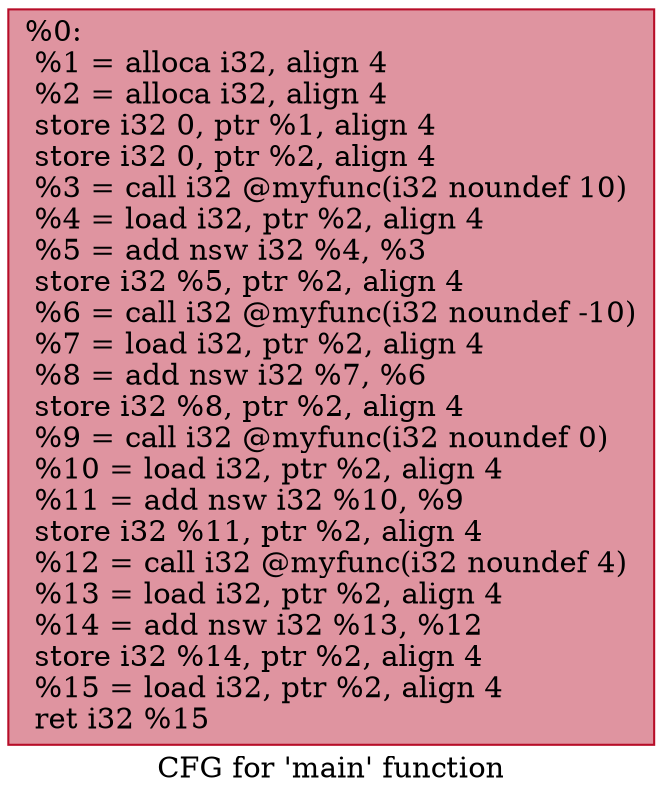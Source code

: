 digraph "CFG for 'main' function" {
	label="CFG for 'main' function";

	Node0x564986110dd0 [shape=record,color="#b70d28ff", style=filled, fillcolor="#b70d2870",label="{%0:\l  %1 = alloca i32, align 4\l  %2 = alloca i32, align 4\l  store i32 0, ptr %1, align 4\l  store i32 0, ptr %2, align 4\l  %3 = call i32 @myfunc(i32 noundef 10)\l  %4 = load i32, ptr %2, align 4\l  %5 = add nsw i32 %4, %3\l  store i32 %5, ptr %2, align 4\l  %6 = call i32 @myfunc(i32 noundef -10)\l  %7 = load i32, ptr %2, align 4\l  %8 = add nsw i32 %7, %6\l  store i32 %8, ptr %2, align 4\l  %9 = call i32 @myfunc(i32 noundef 0)\l  %10 = load i32, ptr %2, align 4\l  %11 = add nsw i32 %10, %9\l  store i32 %11, ptr %2, align 4\l  %12 = call i32 @myfunc(i32 noundef 4)\l  %13 = load i32, ptr %2, align 4\l  %14 = add nsw i32 %13, %12\l  store i32 %14, ptr %2, align 4\l  %15 = load i32, ptr %2, align 4\l  ret i32 %15\l}"];
}
